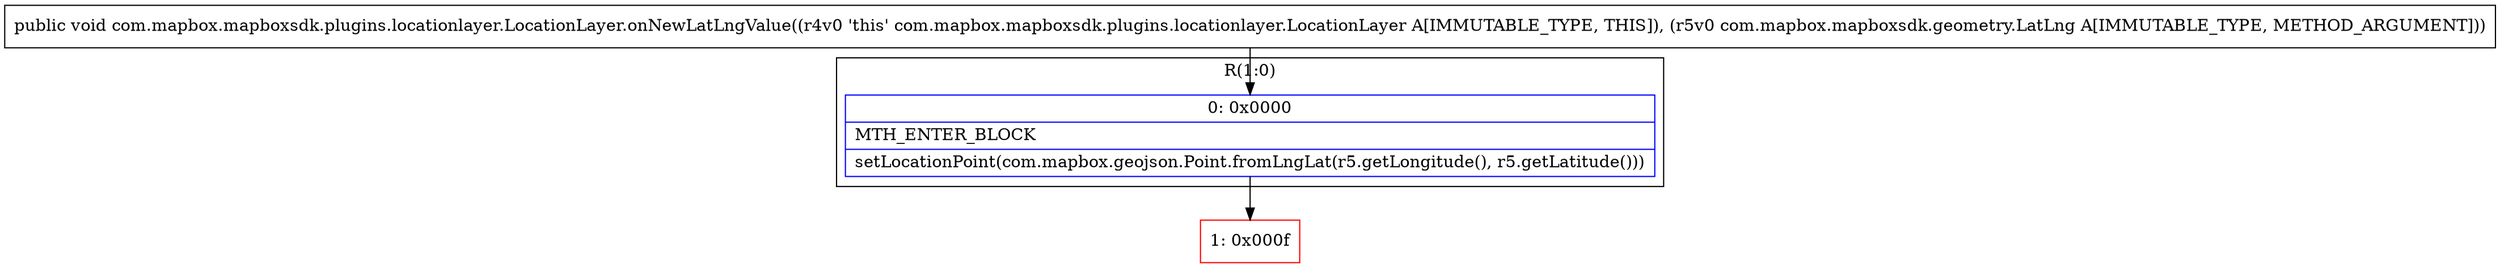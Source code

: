 digraph "CFG forcom.mapbox.mapboxsdk.plugins.locationlayer.LocationLayer.onNewLatLngValue(Lcom\/mapbox\/mapboxsdk\/geometry\/LatLng;)V" {
subgraph cluster_Region_1716699713 {
label = "R(1:0)";
node [shape=record,color=blue];
Node_0 [shape=record,label="{0\:\ 0x0000|MTH_ENTER_BLOCK\l|setLocationPoint(com.mapbox.geojson.Point.fromLngLat(r5.getLongitude(), r5.getLatitude()))\l}"];
}
Node_1 [shape=record,color=red,label="{1\:\ 0x000f}"];
MethodNode[shape=record,label="{public void com.mapbox.mapboxsdk.plugins.locationlayer.LocationLayer.onNewLatLngValue((r4v0 'this' com.mapbox.mapboxsdk.plugins.locationlayer.LocationLayer A[IMMUTABLE_TYPE, THIS]), (r5v0 com.mapbox.mapboxsdk.geometry.LatLng A[IMMUTABLE_TYPE, METHOD_ARGUMENT])) }"];
MethodNode -> Node_0;
Node_0 -> Node_1;
}

